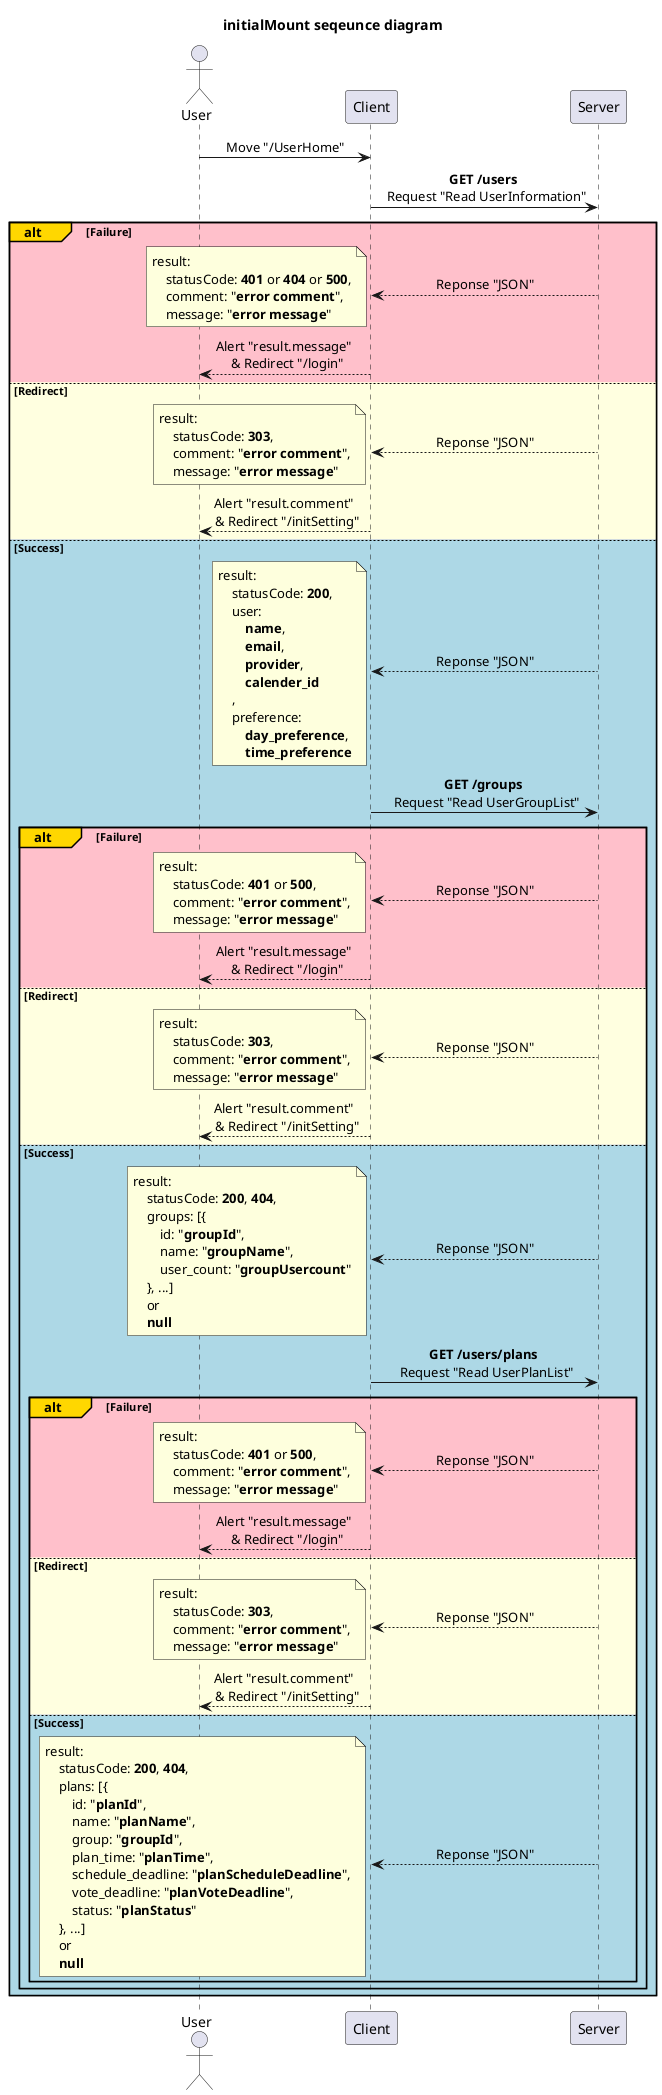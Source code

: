 @startuml initialMount
'http://localhost:3000/userHome

title initialMount seqeunce diagram

skinparam SequenceMessageAlignment center

participant Server order 30
participant Client order 20
actor User order 10

User -> Client: Move "/UserHome"

Client -> Server: **GET /users** \n Request "Read UserInformation"

alt#Gold #Pink Failure
    Client <-- Server: Reponse "JSON"
    note left
        result:
            statusCode: **401** or **404** or **500**,
            comment: "**error comment**",
            message: "**error message**"
    end note
    User <-- Client: Alert "result.message" \n & Redirect "/login"

else #LightYellow Redirect
    Client <-- Server: Reponse "JSON"
    note left
        result:
            statusCode: **303**,
            comment: "**error comment**",
            message: "**error message**"
    end note
    User <-- Client: Alert "result.comment" \n & Redirect "/initSetting"

else #LightBlue Success
    Client <-- Server: Reponse "JSON"
    note left
        result:
            statusCode: **200**,
            user:
                **name**,
                **email**,
                **provider**,
                **calender_id**
            ,
            preference:
                **day_preference**,
                **time_preference**
    end note

    Client -> Server: **GET /groups** \n Request "Read UserGroupList"

    alt#Gold #Pink Failure
    Client <-- Server: Reponse "JSON"
    note left
        result:
            statusCode: **401** or **500**,
            comment: "**error comment**",
            message: "**error message**"
    end note
    User <-- Client: Alert "result.message" \n & Redirect "/login"

    else #LightYellow Redirect
        Client <-- Server: Reponse "JSON"
        note left
            result:
                statusCode: **303**,
                comment: "**error comment**",
                message: "**error message**"
        end note
        User <-- Client: Alert "result.comment" \n & Redirect "/initSetting"

    else #LightBlue Success
        Client <-- Server: Reponse "JSON"
        note left
            result:
                statusCode: **200**, **404**,
                groups: [{
                    id: "**groupId**",
                    name: "**groupName**",
                    user_count: "**groupUsercount**"
                }, ...]
                or
                **null**
        end note

        Client -> Server: **GET /users/plans** \n Request "Read UserPlanList"

        alt#Gold #Pink Failure
        Client <-- Server: Reponse "JSON"
        note left
            result:
                statusCode: **401** or **500**,
                comment: "**error comment**",
                message: "**error message**"
        end note
        User <-- Client: Alert "result.message" \n & Redirect "/login"

        else #LightYellow Redirect
            Client <-- Server: Reponse "JSON"
            note left
                result:
                    statusCode: **303**,
                    comment: "**error comment**",
                    message: "**error message**"
            end note
            User <-- Client: Alert "result.comment" \n & Redirect "/initSetting"

        else #LightBlue Success
            Client <-- Server: Reponse "JSON"
            note left
                result:
                    statusCode: **200**, **404**,
                    plans: [{
                        id: "**planId**",
                        name: "**planName**",
                        group: "**groupId**",
                        plan_time: "**planTime**",
                        schedule_deadline: "**planScheduleDeadline**",
                        vote_deadline: "**planVoteDeadline**",
                        status: "**planStatus**"
                    }, ...]
                    or
                    **null**
            end note

        end

    end

end



@enduml